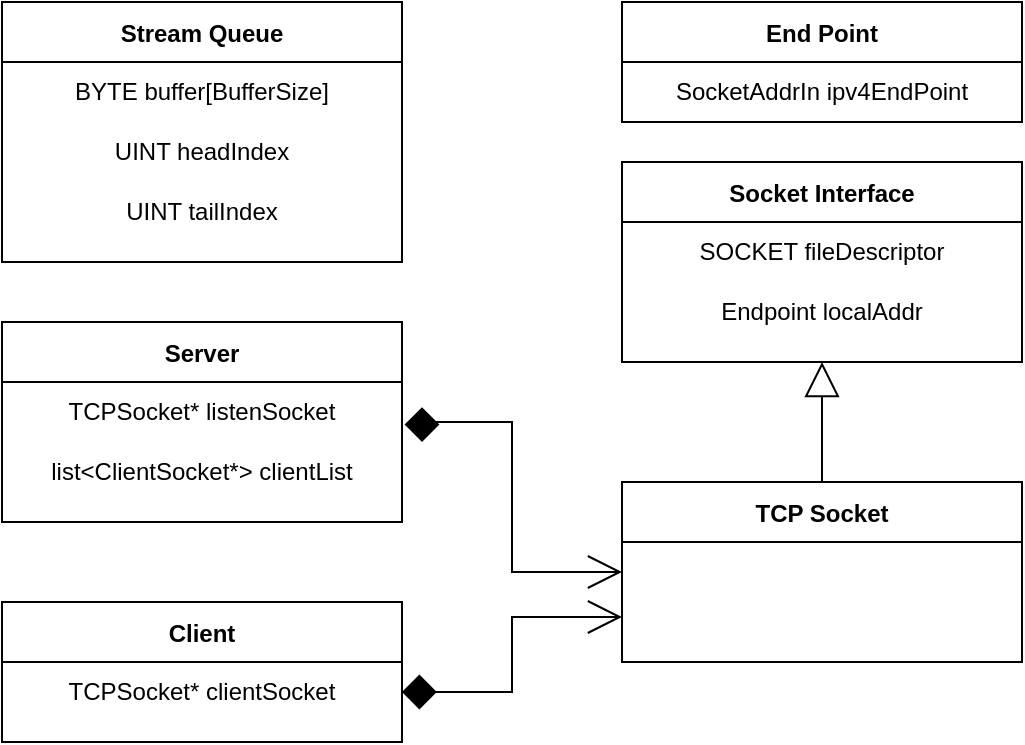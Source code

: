 <mxfile version="18.0.5" type="device"><diagram name="Page-1" id="0783ab3e-0a74-02c8-0abd-f7b4e66b4bec"><mxGraphModel dx="1422" dy="548" grid="1" gridSize="10" guides="1" tooltips="1" connect="1" arrows="1" fold="1" page="1" pageScale="1" pageWidth="850" pageHeight="1100" background="#ffffff" math="0" shadow="0"><root><mxCell id="0"/><mxCell id="1" parent="0"/><mxCell id="jlP1vvGORcMLmM55hvhB-1" value="Stream Queue" style="swimlane;startSize=30;" parent="1" vertex="1"><mxGeometry x="60" y="40" width="200" height="130" as="geometry"/></mxCell><mxCell id="jlP1vvGORcMLmM55hvhB-23" value="BYTE buffer[BufferSize]" style="text;html=1;strokeColor=none;fillColor=none;align=center;verticalAlign=middle;whiteSpace=wrap;rounded=0;" parent="jlP1vvGORcMLmM55hvhB-1" vertex="1"><mxGeometry y="30" width="200" height="30" as="geometry"/></mxCell><mxCell id="jlP1vvGORcMLmM55hvhB-24" value="UINT headIndex" style="text;html=1;strokeColor=none;fillColor=none;align=center;verticalAlign=middle;whiteSpace=wrap;rounded=0;" parent="jlP1vvGORcMLmM55hvhB-1" vertex="1"><mxGeometry y="60" width="200" height="30" as="geometry"/></mxCell><mxCell id="jlP1vvGORcMLmM55hvhB-25" value="UINT tailIndex" style="text;html=1;strokeColor=none;fillColor=none;align=center;verticalAlign=middle;whiteSpace=wrap;rounded=0;" parent="jlP1vvGORcMLmM55hvhB-1" vertex="1"><mxGeometry y="90" width="200" height="30" as="geometry"/></mxCell><mxCell id="jlP1vvGORcMLmM55hvhB-27" style="edgeStyle=orthogonalEdgeStyle;rounded=0;orthogonalLoop=1;jettySize=auto;html=1;entryX=0;entryY=0.5;entryDx=0;entryDy=0;startArrow=diamond;startFill=1;endArrow=open;endFill=0;startSize=15;endSize=15;targetPerimeterSpacing=0;strokeWidth=1;" parent="1" target="jlP1vvGORcMLmM55hvhB-3" edge="1"><mxGeometry relative="1" as="geometry"><mxPoint x="270" y="260" as="sourcePoint"/><Array as="points"><mxPoint x="270" y="250"/><mxPoint x="315" y="250"/><mxPoint x="315" y="325"/></Array></mxGeometry></mxCell><mxCell id="jlP1vvGORcMLmM55hvhB-2" value="Server" style="swimlane;startSize=30;" parent="1" vertex="1"><mxGeometry x="60" y="200" width="200" height="100" as="geometry"/></mxCell><mxCell id="jlP1vvGORcMLmM55hvhB-26" value="TCPSocket* listenSocket" style="text;html=1;strokeColor=none;fillColor=none;align=center;verticalAlign=middle;whiteSpace=wrap;rounded=0;" parent="jlP1vvGORcMLmM55hvhB-2" vertex="1"><mxGeometry y="30" width="200" height="30" as="geometry"/></mxCell><mxCell id="jlP1vvGORcMLmM55hvhB-28" value="list&amp;lt;ClientSocket*&amp;gt; clientList" style="text;html=1;strokeColor=none;fillColor=none;align=center;verticalAlign=middle;whiteSpace=wrap;rounded=0;" parent="jlP1vvGORcMLmM55hvhB-2" vertex="1"><mxGeometry y="60" width="200" height="30" as="geometry"/></mxCell><mxCell id="jlP1vvGORcMLmM55hvhB-13" style="edgeStyle=orthogonalEdgeStyle;rounded=0;orthogonalLoop=1;jettySize=auto;html=1;exitX=0.5;exitY=0;exitDx=0;exitDy=0;entryX=0.5;entryY=1;entryDx=0;entryDy=0;strokeWidth=1;startArrow=none;startFill=0;endArrow=block;endFill=0;targetPerimeterSpacing=0;endSize=15;" parent="1" source="jlP1vvGORcMLmM55hvhB-3" target="jlP1vvGORcMLmM55hvhB-4" edge="1"><mxGeometry relative="1" as="geometry"/></mxCell><mxCell id="jlP1vvGORcMLmM55hvhB-3" value="TCP Socket" style="swimlane;startSize=30;" parent="1" vertex="1"><mxGeometry x="370" y="280" width="200" height="90" as="geometry"/></mxCell><mxCell id="jlP1vvGORcMLmM55hvhB-4" value="Socket Interface" style="swimlane;startSize=30;" parent="1" vertex="1"><mxGeometry x="370" y="120" width="200" height="100" as="geometry"><mxRectangle x="600" y="30" width="130" height="30" as="alternateBounds"/></mxGeometry></mxCell><mxCell id="jlP1vvGORcMLmM55hvhB-9" value="SOCKET fileDescriptor" style="text;html=1;strokeColor=none;fillColor=none;align=center;verticalAlign=middle;whiteSpace=wrap;rounded=0;" parent="jlP1vvGORcMLmM55hvhB-4" vertex="1"><mxGeometry y="30" width="200" height="30" as="geometry"/></mxCell><mxCell id="jlP1vvGORcMLmM55hvhB-10" value="Endpoint localAddr" style="text;html=1;strokeColor=none;fillColor=none;align=center;verticalAlign=middle;whiteSpace=wrap;rounded=0;" parent="jlP1vvGORcMLmM55hvhB-4" vertex="1"><mxGeometry y="60" width="200" height="30" as="geometry"/></mxCell><mxCell id="jlP1vvGORcMLmM55hvhB-5" value="End Point" style="swimlane;startSize=30;" parent="1" vertex="1"><mxGeometry x="370" y="40" width="200" height="60" as="geometry"><mxRectangle x="870" y="70" width="90" height="30" as="alternateBounds"/></mxGeometry></mxCell><mxCell id="jlP1vvGORcMLmM55hvhB-17" value="SocketAddrIn ipv4EndPoint" style="text;html=1;strokeColor=none;fillColor=none;align=center;verticalAlign=middle;whiteSpace=wrap;rounded=0;" parent="jlP1vvGORcMLmM55hvhB-5" vertex="1"><mxGeometry y="30" width="200" height="30" as="geometry"/></mxCell><mxCell id="jlP1vvGORcMLmM55hvhB-32" style="edgeStyle=orthogonalEdgeStyle;rounded=0;orthogonalLoop=1;jettySize=auto;html=1;exitX=1;exitY=0.5;exitDx=0;exitDy=0;entryX=0;entryY=0.75;entryDx=0;entryDy=0;startArrow=diamond;startFill=1;endArrow=open;endFill=0;startSize=15;endSize=15;targetPerimeterSpacing=0;strokeWidth=1;" parent="1" source="jlP1vvGORcMLmM55hvhB-30" target="jlP1vvGORcMLmM55hvhB-3" edge="1"><mxGeometry relative="1" as="geometry"/></mxCell><mxCell id="jlP1vvGORcMLmM55hvhB-29" value="Client" style="swimlane;startSize=30;" parent="1" vertex="1"><mxGeometry x="60" y="340" width="200" height="70" as="geometry"/></mxCell><mxCell id="jlP1vvGORcMLmM55hvhB-30" value="TCPSocket* clientSocket" style="text;html=1;strokeColor=none;fillColor=none;align=center;verticalAlign=middle;whiteSpace=wrap;rounded=0;" parent="1" vertex="1"><mxGeometry x="60" y="370" width="200" height="30" as="geometry"/></mxCell></root></mxGraphModel></diagram></mxfile>